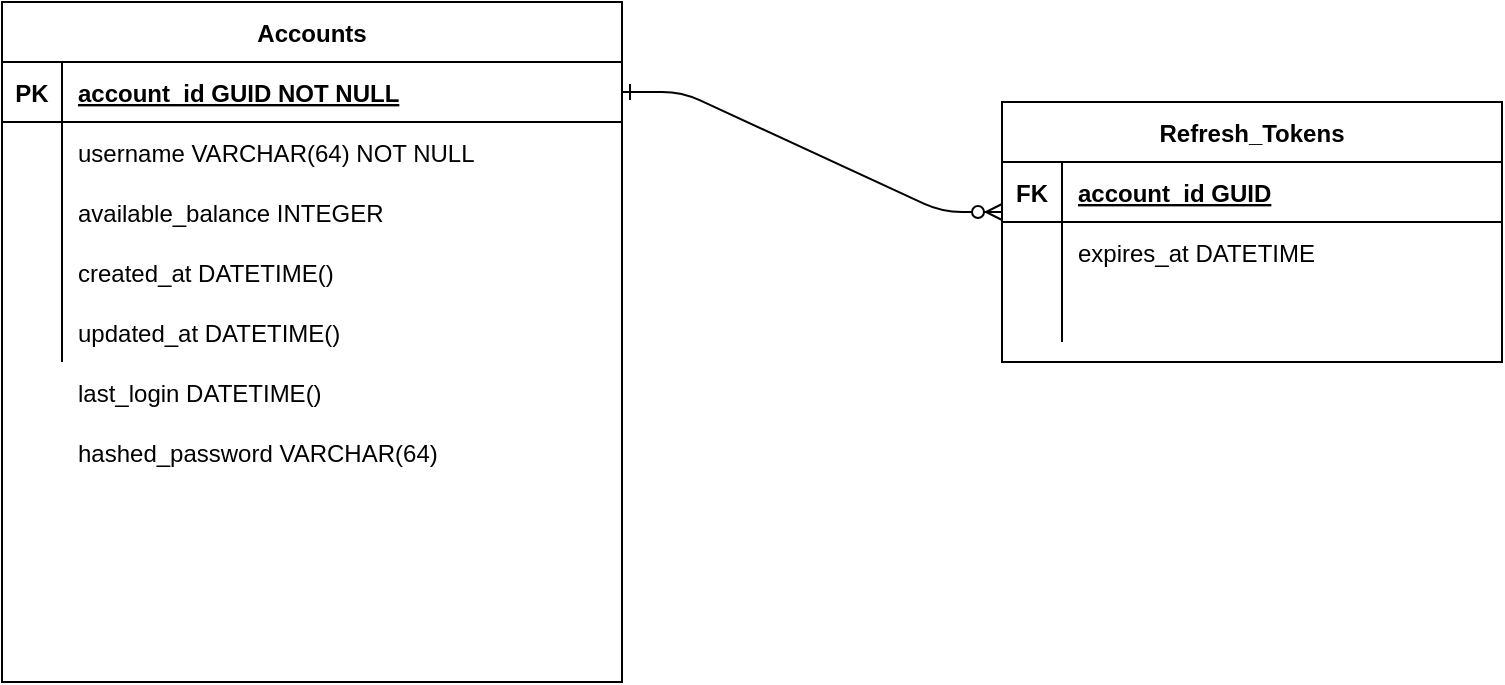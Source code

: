 <mxfile version="14.7.7" type="github">
  <diagram id="R2lEEEUBdFMjLlhIrx00" name="Page-1">
    <mxGraphModel dx="538" dy="786" grid="1" gridSize="10" guides="1" tooltips="1" connect="1" arrows="1" fold="1" page="1" pageScale="1" pageWidth="850" pageHeight="1100" math="0" shadow="0" extFonts="Permanent Marker^https://fonts.googleapis.com/css?family=Permanent+Marker">
      <root>
        <mxCell id="0" />
        <mxCell id="1" parent="0" />
        <mxCell id="C-vyLk0tnHw3VtMMgP7b-1" value="" style="edgeStyle=entityRelationEdgeStyle;endArrow=ERzeroToMany;startArrow=ERone;endFill=1;startFill=0;" parent="1" source="C-vyLk0tnHw3VtMMgP7b-24" edge="1">
          <mxGeometry width="100" height="100" relative="1" as="geometry">
            <mxPoint x="340" y="720" as="sourcePoint" />
            <mxPoint x="550" y="165" as="targetPoint" />
          </mxGeometry>
        </mxCell>
        <mxCell id="C-vyLk0tnHw3VtMMgP7b-23" value="Accounts" style="shape=table;startSize=30;container=1;collapsible=1;childLayout=tableLayout;fixedRows=1;rowLines=0;fontStyle=1;align=center;resizeLast=1;" parent="1" vertex="1">
          <mxGeometry x="50" y="60" width="310" height="340" as="geometry">
            <mxRectangle x="50" y="60" width="90" height="30" as="alternateBounds" />
          </mxGeometry>
        </mxCell>
        <mxCell id="C-vyLk0tnHw3VtMMgP7b-24" value="" style="shape=partialRectangle;collapsible=0;dropTarget=0;pointerEvents=0;fillColor=none;points=[[0,0.5],[1,0.5]];portConstraint=eastwest;top=0;left=0;right=0;bottom=1;" parent="C-vyLk0tnHw3VtMMgP7b-23" vertex="1">
          <mxGeometry y="30" width="310" height="30" as="geometry" />
        </mxCell>
        <mxCell id="C-vyLk0tnHw3VtMMgP7b-25" value="PK" style="shape=partialRectangle;overflow=hidden;connectable=0;fillColor=none;top=0;left=0;bottom=0;right=0;fontStyle=1;" parent="C-vyLk0tnHw3VtMMgP7b-24" vertex="1">
          <mxGeometry width="30" height="30" as="geometry" />
        </mxCell>
        <mxCell id="C-vyLk0tnHw3VtMMgP7b-26" value="account_id GUID NOT NULL " style="shape=partialRectangle;overflow=hidden;connectable=0;fillColor=none;top=0;left=0;bottom=0;right=0;align=left;spacingLeft=6;fontStyle=5;" parent="C-vyLk0tnHw3VtMMgP7b-24" vertex="1">
          <mxGeometry x="30" width="280" height="30" as="geometry" />
        </mxCell>
        <mxCell id="XPpaDv5Pvhc4W0qDsMqM-2" style="edgeStyle=orthogonalEdgeStyle;rounded=0;orthogonalLoop=1;jettySize=auto;html=1;exitX=1;exitY=0.5;exitDx=0;exitDy=0;" parent="C-vyLk0tnHw3VtMMgP7b-23" source="C-vyLk0tnHw3VtMMgP7b-27" target="C-vyLk0tnHw3VtMMgP7b-27" edge="1">
          <mxGeometry relative="1" as="geometry" />
        </mxCell>
        <mxCell id="C-vyLk0tnHw3VtMMgP7b-27" value="" style="shape=partialRectangle;collapsible=0;dropTarget=0;pointerEvents=0;fillColor=none;points=[[0,0.5],[1,0.5]];portConstraint=eastwest;top=0;left=0;right=0;bottom=0;" parent="C-vyLk0tnHw3VtMMgP7b-23" vertex="1">
          <mxGeometry y="60" width="310" height="30" as="geometry" />
        </mxCell>
        <mxCell id="C-vyLk0tnHw3VtMMgP7b-28" value="" style="shape=partialRectangle;overflow=hidden;connectable=0;fillColor=none;top=0;left=0;bottom=0;right=0;" parent="C-vyLk0tnHw3VtMMgP7b-27" vertex="1">
          <mxGeometry width="30" height="30" as="geometry" />
        </mxCell>
        <mxCell id="C-vyLk0tnHw3VtMMgP7b-29" value="username VARCHAR(64) NOT NULL" style="shape=partialRectangle;overflow=hidden;connectable=0;fillColor=none;top=0;left=0;bottom=0;right=0;align=left;spacingLeft=6;" parent="C-vyLk0tnHw3VtMMgP7b-27" vertex="1">
          <mxGeometry x="30" width="280" height="30" as="geometry" />
        </mxCell>
        <mxCell id="XPpaDv5Pvhc4W0qDsMqM-25" value="" style="shape=partialRectangle;collapsible=0;dropTarget=0;pointerEvents=0;fillColor=none;points=[[0,0.5],[1,0.5]];portConstraint=eastwest;top=0;left=0;right=0;bottom=0;" parent="C-vyLk0tnHw3VtMMgP7b-23" vertex="1">
          <mxGeometry y="90" width="310" height="30" as="geometry" />
        </mxCell>
        <mxCell id="XPpaDv5Pvhc4W0qDsMqM-26" value="" style="shape=partialRectangle;overflow=hidden;connectable=0;fillColor=none;top=0;left=0;bottom=0;right=0;" parent="XPpaDv5Pvhc4W0qDsMqM-25" vertex="1">
          <mxGeometry width="30" height="30" as="geometry" />
        </mxCell>
        <mxCell id="XPpaDv5Pvhc4W0qDsMqM-27" value="available_balance INTEGER" style="shape=partialRectangle;overflow=hidden;connectable=0;fillColor=none;top=0;left=0;bottom=0;right=0;align=left;spacingLeft=6;" parent="XPpaDv5Pvhc4W0qDsMqM-25" vertex="1">
          <mxGeometry x="30" width="280" height="30" as="geometry" />
        </mxCell>
        <mxCell id="XPpaDv5Pvhc4W0qDsMqM-30" value="" style="shape=partialRectangle;collapsible=0;dropTarget=0;pointerEvents=0;fillColor=none;points=[[0,0.5],[1,0.5]];portConstraint=eastwest;top=0;left=0;right=0;bottom=0;" parent="C-vyLk0tnHw3VtMMgP7b-23" vertex="1">
          <mxGeometry y="120" width="310" height="30" as="geometry" />
        </mxCell>
        <mxCell id="XPpaDv5Pvhc4W0qDsMqM-31" value="" style="shape=partialRectangle;overflow=hidden;connectable=0;fillColor=none;top=0;left=0;bottom=0;right=0;" parent="XPpaDv5Pvhc4W0qDsMqM-30" vertex="1">
          <mxGeometry width="30" height="30" as="geometry" />
        </mxCell>
        <mxCell id="XPpaDv5Pvhc4W0qDsMqM-32" value="created_at DATETIME()" style="shape=partialRectangle;overflow=hidden;connectable=0;fillColor=none;top=0;left=0;bottom=0;right=0;align=left;spacingLeft=6;" parent="XPpaDv5Pvhc4W0qDsMqM-30" vertex="1">
          <mxGeometry x="30" width="280" height="30" as="geometry" />
        </mxCell>
        <mxCell id="XPpaDv5Pvhc4W0qDsMqM-33" value="" style="shape=partialRectangle;collapsible=0;dropTarget=0;pointerEvents=0;fillColor=none;points=[[0,0.5],[1,0.5]];portConstraint=eastwest;top=0;left=0;right=0;bottom=0;" parent="C-vyLk0tnHw3VtMMgP7b-23" vertex="1">
          <mxGeometry y="150" width="310" height="30" as="geometry" />
        </mxCell>
        <mxCell id="XPpaDv5Pvhc4W0qDsMqM-34" value="" style="shape=partialRectangle;overflow=hidden;connectable=0;fillColor=none;top=0;left=0;bottom=0;right=0;" parent="XPpaDv5Pvhc4W0qDsMqM-33" vertex="1">
          <mxGeometry width="30" height="30" as="geometry" />
        </mxCell>
        <mxCell id="XPpaDv5Pvhc4W0qDsMqM-35" value="updated_at DATETIME()" style="shape=partialRectangle;overflow=hidden;connectable=0;fillColor=none;top=0;left=0;bottom=0;right=0;align=left;spacingLeft=6;" parent="XPpaDv5Pvhc4W0qDsMqM-33" vertex="1">
          <mxGeometry x="30" width="280" height="30" as="geometry" />
        </mxCell>
        <mxCell id="XPpaDv5Pvhc4W0qDsMqM-36" value="Refresh_Tokens" style="shape=table;startSize=30;container=1;collapsible=1;childLayout=tableLayout;fixedRows=1;rowLines=0;fontStyle=1;align=center;resizeLast=1;" parent="1" vertex="1">
          <mxGeometry x="550" y="110" width="250" height="130" as="geometry" />
        </mxCell>
        <mxCell id="XPpaDv5Pvhc4W0qDsMqM-37" value="" style="shape=partialRectangle;collapsible=0;dropTarget=0;pointerEvents=0;fillColor=none;points=[[0,0.5],[1,0.5]];portConstraint=eastwest;top=0;left=0;right=0;bottom=1;" parent="XPpaDv5Pvhc4W0qDsMqM-36" vertex="1">
          <mxGeometry y="30" width="250" height="30" as="geometry" />
        </mxCell>
        <mxCell id="XPpaDv5Pvhc4W0qDsMqM-38" value="FK" style="shape=partialRectangle;overflow=hidden;connectable=0;fillColor=none;top=0;left=0;bottom=0;right=0;fontStyle=1;" parent="XPpaDv5Pvhc4W0qDsMqM-37" vertex="1">
          <mxGeometry width="30" height="30" as="geometry" />
        </mxCell>
        <mxCell id="XPpaDv5Pvhc4W0qDsMqM-39" value="account_id GUID" style="shape=partialRectangle;overflow=hidden;connectable=0;fillColor=none;top=0;left=0;bottom=0;right=0;align=left;spacingLeft=6;fontStyle=5;" parent="XPpaDv5Pvhc4W0qDsMqM-37" vertex="1">
          <mxGeometry x="30" width="220" height="30" as="geometry" />
        </mxCell>
        <mxCell id="XPpaDv5Pvhc4W0qDsMqM-40" value="" style="shape=partialRectangle;collapsible=0;dropTarget=0;pointerEvents=0;fillColor=none;points=[[0,0.5],[1,0.5]];portConstraint=eastwest;top=0;left=0;right=0;bottom=0;" parent="XPpaDv5Pvhc4W0qDsMqM-36" vertex="1">
          <mxGeometry y="60" width="250" height="30" as="geometry" />
        </mxCell>
        <mxCell id="XPpaDv5Pvhc4W0qDsMqM-41" value="" style="shape=partialRectangle;overflow=hidden;connectable=0;fillColor=none;top=0;left=0;bottom=0;right=0;" parent="XPpaDv5Pvhc4W0qDsMqM-40" vertex="1">
          <mxGeometry width="30" height="30" as="geometry" />
        </mxCell>
        <mxCell id="XPpaDv5Pvhc4W0qDsMqM-42" value="expires_at DATETIME" style="shape=partialRectangle;overflow=hidden;connectable=0;fillColor=none;top=0;left=0;bottom=0;right=0;align=left;spacingLeft=6;" parent="XPpaDv5Pvhc4W0qDsMqM-40" vertex="1">
          <mxGeometry x="30" width="220" height="30" as="geometry" />
        </mxCell>
        <mxCell id="XPpaDv5Pvhc4W0qDsMqM-43" value="" style="shape=partialRectangle;collapsible=0;dropTarget=0;pointerEvents=0;fillColor=none;points=[[0,0.5],[1,0.5]];portConstraint=eastwest;top=0;left=0;right=0;bottom=0;" parent="XPpaDv5Pvhc4W0qDsMqM-36" vertex="1">
          <mxGeometry y="90" width="250" height="30" as="geometry" />
        </mxCell>
        <mxCell id="XPpaDv5Pvhc4W0qDsMqM-44" value="" style="shape=partialRectangle;overflow=hidden;connectable=0;fillColor=none;top=0;left=0;bottom=0;right=0;" parent="XPpaDv5Pvhc4W0qDsMqM-43" vertex="1">
          <mxGeometry width="30" height="30" as="geometry" />
        </mxCell>
        <mxCell id="XPpaDv5Pvhc4W0qDsMqM-45" value="" style="shape=partialRectangle;overflow=hidden;connectable=0;fillColor=none;top=0;left=0;bottom=0;right=0;align=left;spacingLeft=6;" parent="XPpaDv5Pvhc4W0qDsMqM-43" vertex="1">
          <mxGeometry x="30" width="220" height="30" as="geometry" />
        </mxCell>
        <mxCell id="8neY1IsNHI3bZ2oL4UOT-1" value="last_login DATETIME()" style="shape=partialRectangle;overflow=hidden;connectable=0;fillColor=none;top=0;left=0;bottom=0;right=0;align=left;spacingLeft=6;" vertex="1" parent="1">
          <mxGeometry x="80" y="240" width="280" height="30" as="geometry" />
        </mxCell>
        <mxCell id="8neY1IsNHI3bZ2oL4UOT-2" value="hashed_password VARCHAR(64)" style="shape=partialRectangle;overflow=hidden;connectable=0;fillColor=none;top=0;left=0;bottom=0;right=0;align=left;spacingLeft=6;" vertex="1" parent="1">
          <mxGeometry x="80" y="270" width="280" height="30" as="geometry" />
        </mxCell>
      </root>
    </mxGraphModel>
  </diagram>
</mxfile>
